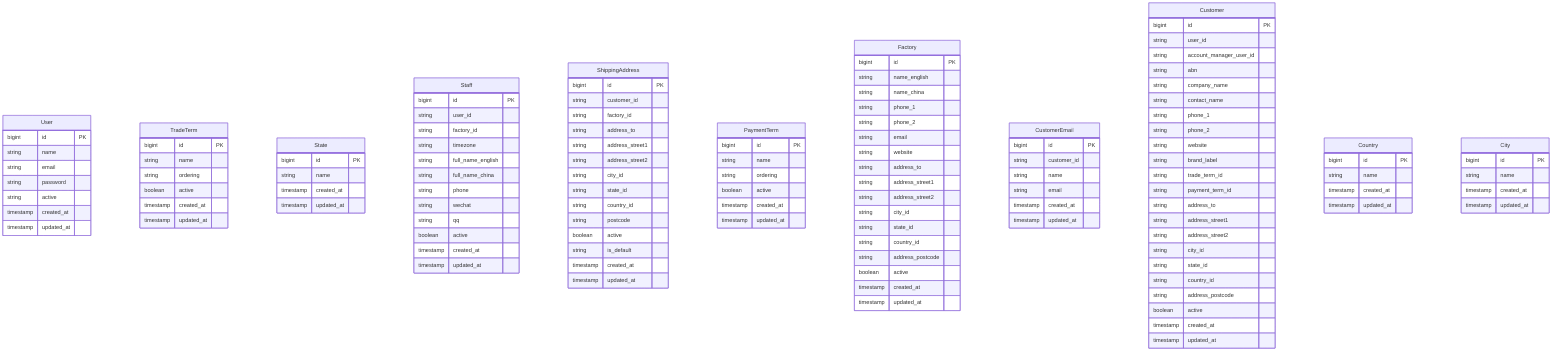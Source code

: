 erDiagram
    %% Project Database ERD

    User {
        bigint id PK
        string name
        string email
        string password
        string active
        timestamp created_at
        timestamp updated_at
    }

    TradeTerm {
        bigint id PK
        string name
        string ordering
        boolean active
        timestamp created_at
        timestamp updated_at
    }

    State {
        bigint id PK
        string name
        timestamp created_at
        timestamp updated_at
    }

    Staff {
        bigint id PK
        string user_id
        string factory_id
        string timezone
        string full_name_english
        string full_name_china
        string phone
        string wechat
        string qq
        boolean active
        timestamp created_at
        timestamp updated_at
    }

    ShippingAddress {
        bigint id PK
        string customer_id
        string factory_id
        string address_to
        string address_street1
        string address_street2
        string city_id
        string state_id
        string country_id
        string postcode
        boolean active
        string is_default
        timestamp created_at
        timestamp updated_at
    }

    PaymentTerm {
        bigint id PK
        string name
        string ordering
        boolean active
        timestamp created_at
        timestamp updated_at
    }

    Factory {
        bigint id PK
        string name_english
        string name_china
        string phone_1
        string phone_2
        string email
        string website
        string address_to
        string address_street1
        string address_street2
        string city_id
        string state_id
        string country_id
        string address_postcode
        boolean active
        timestamp created_at
        timestamp updated_at
    }

    CustomerEmail {
        bigint id PK
        string customer_id
        string name
        string email
        timestamp created_at
        timestamp updated_at
    }

    Customer {
        bigint id PK
        string user_id
        string account_manager_user_id
        string abn
        string company_name
        string contact_name
        string phone_1
        string phone_2
        string website
        string brand_label
        string trade_term_id
        string payment_term_id
        string address_to
        string address_street1
        string address_street2
        string city_id
        string state_id
        string country_id
        string address_postcode
        boolean active
        timestamp created_at
        timestamp updated_at
    }

    Country {
        bigint id PK
        string name
        timestamp created_at
        timestamp updated_at
    }

    City {
        bigint id PK
        string name
        timestamp created_at
        timestamp updated_at
    }